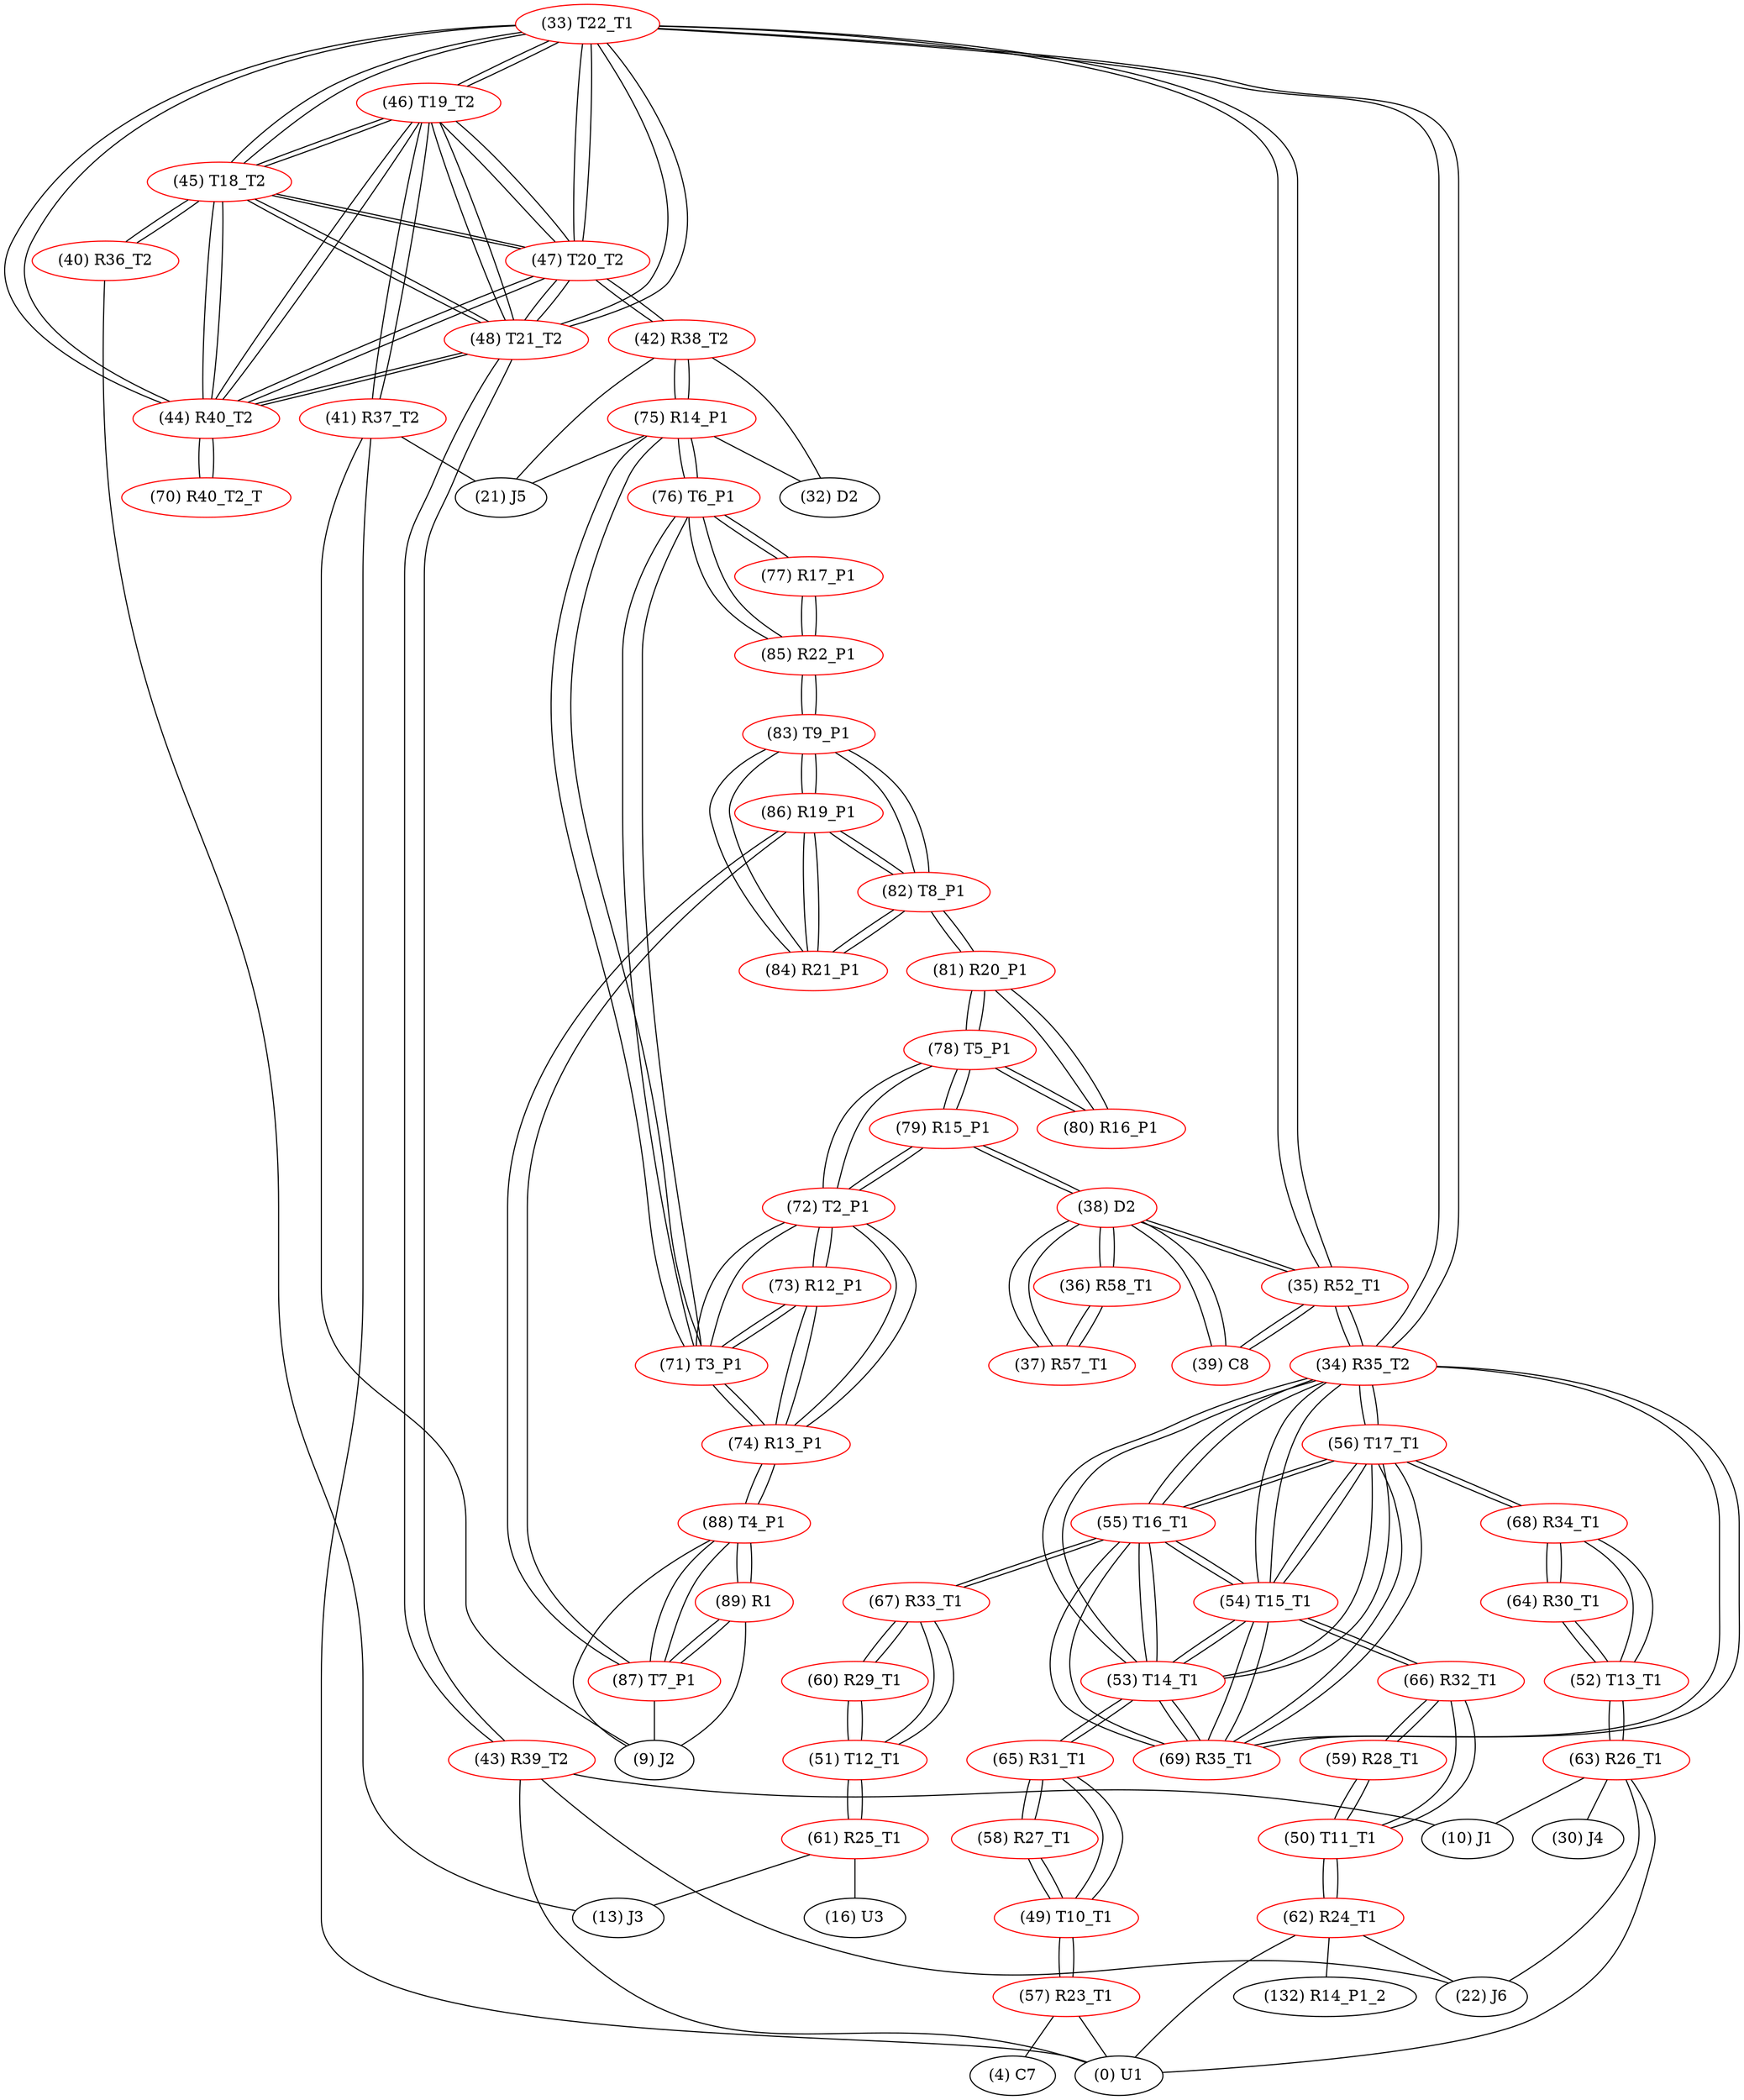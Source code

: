 graph {
	33 [label="(33) T22_T1" color=red]
	46 [label="(46) T19_T2"]
	45 [label="(45) T18_T2"]
	44 [label="(44) R40_T2"]
	48 [label="(48) T21_T2"]
	47 [label="(47) T20_T2"]
	35 [label="(35) R52_T1"]
	34 [label="(34) R35_T2"]
	34 [label="(34) R35_T2" color=red]
	55 [label="(55) T16_T1"]
	54 [label="(54) T15_T1"]
	69 [label="(69) R35_T1"]
	53 [label="(53) T14_T1"]
	56 [label="(56) T17_T1"]
	35 [label="(35) R52_T1"]
	33 [label="(33) T22_T1"]
	35 [label="(35) R52_T1" color=red]
	38 [label="(38) D2"]
	39 [label="(39) C8"]
	34 [label="(34) R35_T2"]
	33 [label="(33) T22_T1"]
	36 [label="(36) R58_T1" color=red]
	37 [label="(37) R57_T1"]
	38 [label="(38) D2"]
	37 [label="(37) R57_T1" color=red]
	36 [label="(36) R58_T1"]
	38 [label="(38) D2"]
	38 [label="(38) D2" color=red]
	35 [label="(35) R52_T1"]
	39 [label="(39) C8"]
	36 [label="(36) R58_T1"]
	37 [label="(37) R57_T1"]
	79 [label="(79) R15_P1"]
	39 [label="(39) C8" color=red]
	38 [label="(38) D2"]
	35 [label="(35) R52_T1"]
	40 [label="(40) R36_T2" color=red]
	13 [label="(13) J3"]
	45 [label="(45) T18_T2"]
	41 [label="(41) R37_T2" color=red]
	21 [label="(21) J5"]
	0 [label="(0) U1"]
	9 [label="(9) J2"]
	46 [label="(46) T19_T2"]
	42 [label="(42) R38_T2" color=red]
	75 [label="(75) R14_P1"]
	21 [label="(21) J5"]
	32 [label="(32) D2"]
	47 [label="(47) T20_T2"]
	43 [label="(43) R39_T2" color=red]
	22 [label="(22) J6"]
	0 [label="(0) U1"]
	10 [label="(10) J1"]
	48 [label="(48) T21_T2"]
	44 [label="(44) R40_T2" color=red]
	33 [label="(33) T22_T1"]
	46 [label="(46) T19_T2"]
	45 [label="(45) T18_T2"]
	48 [label="(48) T21_T2"]
	47 [label="(47) T20_T2"]
	70 [label="(70) R40_T2_T"]
	45 [label="(45) T18_T2" color=red]
	33 [label="(33) T22_T1"]
	46 [label="(46) T19_T2"]
	44 [label="(44) R40_T2"]
	48 [label="(48) T21_T2"]
	47 [label="(47) T20_T2"]
	40 [label="(40) R36_T2"]
	46 [label="(46) T19_T2" color=red]
	33 [label="(33) T22_T1"]
	45 [label="(45) T18_T2"]
	44 [label="(44) R40_T2"]
	48 [label="(48) T21_T2"]
	47 [label="(47) T20_T2"]
	41 [label="(41) R37_T2"]
	47 [label="(47) T20_T2" color=red]
	33 [label="(33) T22_T1"]
	46 [label="(46) T19_T2"]
	45 [label="(45) T18_T2"]
	44 [label="(44) R40_T2"]
	48 [label="(48) T21_T2"]
	42 [label="(42) R38_T2"]
	48 [label="(48) T21_T2" color=red]
	33 [label="(33) T22_T1"]
	46 [label="(46) T19_T2"]
	45 [label="(45) T18_T2"]
	44 [label="(44) R40_T2"]
	47 [label="(47) T20_T2"]
	43 [label="(43) R39_T2"]
	49 [label="(49) T10_T1" color=red]
	57 [label="(57) R23_T1"]
	65 [label="(65) R31_T1"]
	58 [label="(58) R27_T1"]
	50 [label="(50) T11_T1" color=red]
	62 [label="(62) R24_T1"]
	66 [label="(66) R32_T1"]
	59 [label="(59) R28_T1"]
	51 [label="(51) T12_T1" color=red]
	67 [label="(67) R33_T1"]
	60 [label="(60) R29_T1"]
	61 [label="(61) R25_T1"]
	52 [label="(52) T13_T1" color=red]
	64 [label="(64) R30_T1"]
	68 [label="(68) R34_T1"]
	63 [label="(63) R26_T1"]
	53 [label="(53) T14_T1" color=red]
	55 [label="(55) T16_T1"]
	54 [label="(54) T15_T1"]
	69 [label="(69) R35_T1"]
	56 [label="(56) T17_T1"]
	34 [label="(34) R35_T2"]
	65 [label="(65) R31_T1"]
	54 [label="(54) T15_T1" color=red]
	55 [label="(55) T16_T1"]
	69 [label="(69) R35_T1"]
	53 [label="(53) T14_T1"]
	56 [label="(56) T17_T1"]
	34 [label="(34) R35_T2"]
	66 [label="(66) R32_T1"]
	55 [label="(55) T16_T1" color=red]
	54 [label="(54) T15_T1"]
	69 [label="(69) R35_T1"]
	53 [label="(53) T14_T1"]
	56 [label="(56) T17_T1"]
	34 [label="(34) R35_T2"]
	67 [label="(67) R33_T1"]
	56 [label="(56) T17_T1" color=red]
	55 [label="(55) T16_T1"]
	54 [label="(54) T15_T1"]
	69 [label="(69) R35_T1"]
	53 [label="(53) T14_T1"]
	34 [label="(34) R35_T2"]
	68 [label="(68) R34_T1"]
	57 [label="(57) R23_T1" color=red]
	4 [label="(4) C7"]
	0 [label="(0) U1"]
	49 [label="(49) T10_T1"]
	58 [label="(58) R27_T1" color=red]
	49 [label="(49) T10_T1"]
	65 [label="(65) R31_T1"]
	59 [label="(59) R28_T1" color=red]
	66 [label="(66) R32_T1"]
	50 [label="(50) T11_T1"]
	60 [label="(60) R29_T1" color=red]
	67 [label="(67) R33_T1"]
	51 [label="(51) T12_T1"]
	61 [label="(61) R25_T1" color=red]
	13 [label="(13) J3"]
	16 [label="(16) U3"]
	51 [label="(51) T12_T1"]
	62 [label="(62) R24_T1" color=red]
	0 [label="(0) U1"]
	22 [label="(22) J6"]
	132 [label="(132) R14_P1_2"]
	50 [label="(50) T11_T1"]
	63 [label="(63) R26_T1" color=red]
	22 [label="(22) J6"]
	30 [label="(30) J4"]
	10 [label="(10) J1"]
	0 [label="(0) U1"]
	52 [label="(52) T13_T1"]
	64 [label="(64) R30_T1" color=red]
	68 [label="(68) R34_T1"]
	52 [label="(52) T13_T1"]
	65 [label="(65) R31_T1" color=red]
	49 [label="(49) T10_T1"]
	58 [label="(58) R27_T1"]
	53 [label="(53) T14_T1"]
	66 [label="(66) R32_T1" color=red]
	54 [label="(54) T15_T1"]
	59 [label="(59) R28_T1"]
	50 [label="(50) T11_T1"]
	67 [label="(67) R33_T1" color=red]
	55 [label="(55) T16_T1"]
	60 [label="(60) R29_T1"]
	51 [label="(51) T12_T1"]
	68 [label="(68) R34_T1" color=red]
	56 [label="(56) T17_T1"]
	64 [label="(64) R30_T1"]
	52 [label="(52) T13_T1"]
	69 [label="(69) R35_T1" color=red]
	55 [label="(55) T16_T1"]
	54 [label="(54) T15_T1"]
	53 [label="(53) T14_T1"]
	56 [label="(56) T17_T1"]
	34 [label="(34) R35_T2"]
	70 [label="(70) R40_T2_T" color=red]
	44 [label="(44) R40_T2"]
	71 [label="(71) T3_P1" color=red]
	75 [label="(75) R14_P1"]
	76 [label="(76) T6_P1"]
	74 [label="(74) R13_P1"]
	73 [label="(73) R12_P1"]
	72 [label="(72) T2_P1"]
	72 [label="(72) T2_P1" color=red]
	74 [label="(74) R13_P1"]
	71 [label="(71) T3_P1"]
	73 [label="(73) R12_P1"]
	78 [label="(78) T5_P1"]
	79 [label="(79) R15_P1"]
	73 [label="(73) R12_P1" color=red]
	74 [label="(74) R13_P1"]
	71 [label="(71) T3_P1"]
	72 [label="(72) T2_P1"]
	74 [label="(74) R13_P1" color=red]
	88 [label="(88) T4_P1"]
	71 [label="(71) T3_P1"]
	73 [label="(73) R12_P1"]
	72 [label="(72) T2_P1"]
	75 [label="(75) R14_P1" color=red]
	21 [label="(21) J5"]
	32 [label="(32) D2"]
	42 [label="(42) R38_T2"]
	71 [label="(71) T3_P1"]
	76 [label="(76) T6_P1"]
	76 [label="(76) T6_P1" color=red]
	75 [label="(75) R14_P1"]
	71 [label="(71) T3_P1"]
	85 [label="(85) R22_P1"]
	77 [label="(77) R17_P1"]
	77 [label="(77) R17_P1" color=red]
	85 [label="(85) R22_P1"]
	76 [label="(76) T6_P1"]
	78 [label="(78) T5_P1" color=red]
	72 [label="(72) T2_P1"]
	79 [label="(79) R15_P1"]
	80 [label="(80) R16_P1"]
	81 [label="(81) R20_P1"]
	79 [label="(79) R15_P1" color=red]
	38 [label="(38) D2"]
	72 [label="(72) T2_P1"]
	78 [label="(78) T5_P1"]
	80 [label="(80) R16_P1" color=red]
	78 [label="(78) T5_P1"]
	81 [label="(81) R20_P1"]
	81 [label="(81) R20_P1" color=red]
	82 [label="(82) T8_P1"]
	80 [label="(80) R16_P1"]
	78 [label="(78) T5_P1"]
	82 [label="(82) T8_P1" color=red]
	83 [label="(83) T9_P1"]
	84 [label="(84) R21_P1"]
	86 [label="(86) R19_P1"]
	81 [label="(81) R20_P1"]
	83 [label="(83) T9_P1" color=red]
	85 [label="(85) R22_P1"]
	84 [label="(84) R21_P1"]
	82 [label="(82) T8_P1"]
	86 [label="(86) R19_P1"]
	84 [label="(84) R21_P1" color=red]
	83 [label="(83) T9_P1"]
	82 [label="(82) T8_P1"]
	86 [label="(86) R19_P1"]
	85 [label="(85) R22_P1" color=red]
	83 [label="(83) T9_P1"]
	76 [label="(76) T6_P1"]
	77 [label="(77) R17_P1"]
	86 [label="(86) R19_P1" color=red]
	83 [label="(83) T9_P1"]
	84 [label="(84) R21_P1"]
	82 [label="(82) T8_P1"]
	87 [label="(87) T7_P1"]
	87 [label="(87) T7_P1" color=red]
	89 [label="(89) R1"]
	88 [label="(88) T4_P1"]
	9 [label="(9) J2"]
	86 [label="(86) R19_P1"]
	88 [label="(88) T4_P1" color=red]
	74 [label="(74) R13_P1"]
	89 [label="(89) R1"]
	87 [label="(87) T7_P1"]
	9 [label="(9) J2"]
	89 [label="(89) R1" color=red]
	88 [label="(88) T4_P1"]
	87 [label="(87) T7_P1"]
	9 [label="(9) J2"]
	33 -- 46
	33 -- 45
	33 -- 44
	33 -- 48
	33 -- 47
	33 -- 35
	33 -- 34
	34 -- 55
	34 -- 54
	34 -- 69
	34 -- 53
	34 -- 56
	34 -- 35
	34 -- 33
	35 -- 38
	35 -- 39
	35 -- 34
	35 -- 33
	36 -- 37
	36 -- 38
	37 -- 36
	37 -- 38
	38 -- 35
	38 -- 39
	38 -- 36
	38 -- 37
	38 -- 79
	39 -- 38
	39 -- 35
	40 -- 13
	40 -- 45
	41 -- 21
	41 -- 0
	41 -- 9
	41 -- 46
	42 -- 75
	42 -- 21
	42 -- 32
	42 -- 47
	43 -- 22
	43 -- 0
	43 -- 10
	43 -- 48
	44 -- 33
	44 -- 46
	44 -- 45
	44 -- 48
	44 -- 47
	44 -- 70
	45 -- 33
	45 -- 46
	45 -- 44
	45 -- 48
	45 -- 47
	45 -- 40
	46 -- 33
	46 -- 45
	46 -- 44
	46 -- 48
	46 -- 47
	46 -- 41
	47 -- 33
	47 -- 46
	47 -- 45
	47 -- 44
	47 -- 48
	47 -- 42
	48 -- 33
	48 -- 46
	48 -- 45
	48 -- 44
	48 -- 47
	48 -- 43
	49 -- 57
	49 -- 65
	49 -- 58
	50 -- 62
	50 -- 66
	50 -- 59
	51 -- 67
	51 -- 60
	51 -- 61
	52 -- 64
	52 -- 68
	52 -- 63
	53 -- 55
	53 -- 54
	53 -- 69
	53 -- 56
	53 -- 34
	53 -- 65
	54 -- 55
	54 -- 69
	54 -- 53
	54 -- 56
	54 -- 34
	54 -- 66
	55 -- 54
	55 -- 69
	55 -- 53
	55 -- 56
	55 -- 34
	55 -- 67
	56 -- 55
	56 -- 54
	56 -- 69
	56 -- 53
	56 -- 34
	56 -- 68
	57 -- 4
	57 -- 0
	57 -- 49
	58 -- 49
	58 -- 65
	59 -- 66
	59 -- 50
	60 -- 67
	60 -- 51
	61 -- 13
	61 -- 16
	61 -- 51
	62 -- 0
	62 -- 22
	62 -- 132
	62 -- 50
	63 -- 22
	63 -- 30
	63 -- 10
	63 -- 0
	63 -- 52
	64 -- 68
	64 -- 52
	65 -- 49
	65 -- 58
	65 -- 53
	66 -- 54
	66 -- 59
	66 -- 50
	67 -- 55
	67 -- 60
	67 -- 51
	68 -- 56
	68 -- 64
	68 -- 52
	69 -- 55
	69 -- 54
	69 -- 53
	69 -- 56
	69 -- 34
	70 -- 44
	71 -- 75
	71 -- 76
	71 -- 74
	71 -- 73
	71 -- 72
	72 -- 74
	72 -- 71
	72 -- 73
	72 -- 78
	72 -- 79
	73 -- 74
	73 -- 71
	73 -- 72
	74 -- 88
	74 -- 71
	74 -- 73
	74 -- 72
	75 -- 21
	75 -- 32
	75 -- 42
	75 -- 71
	75 -- 76
	76 -- 75
	76 -- 71
	76 -- 85
	76 -- 77
	77 -- 85
	77 -- 76
	78 -- 72
	78 -- 79
	78 -- 80
	78 -- 81
	79 -- 38
	79 -- 72
	79 -- 78
	80 -- 78
	80 -- 81
	81 -- 82
	81 -- 80
	81 -- 78
	82 -- 83
	82 -- 84
	82 -- 86
	82 -- 81
	83 -- 85
	83 -- 84
	83 -- 82
	83 -- 86
	84 -- 83
	84 -- 82
	84 -- 86
	85 -- 83
	85 -- 76
	85 -- 77
	86 -- 83
	86 -- 84
	86 -- 82
	86 -- 87
	87 -- 89
	87 -- 88
	87 -- 9
	87 -- 86
	88 -- 74
	88 -- 89
	88 -- 87
	88 -- 9
	89 -- 88
	89 -- 87
	89 -- 9
}